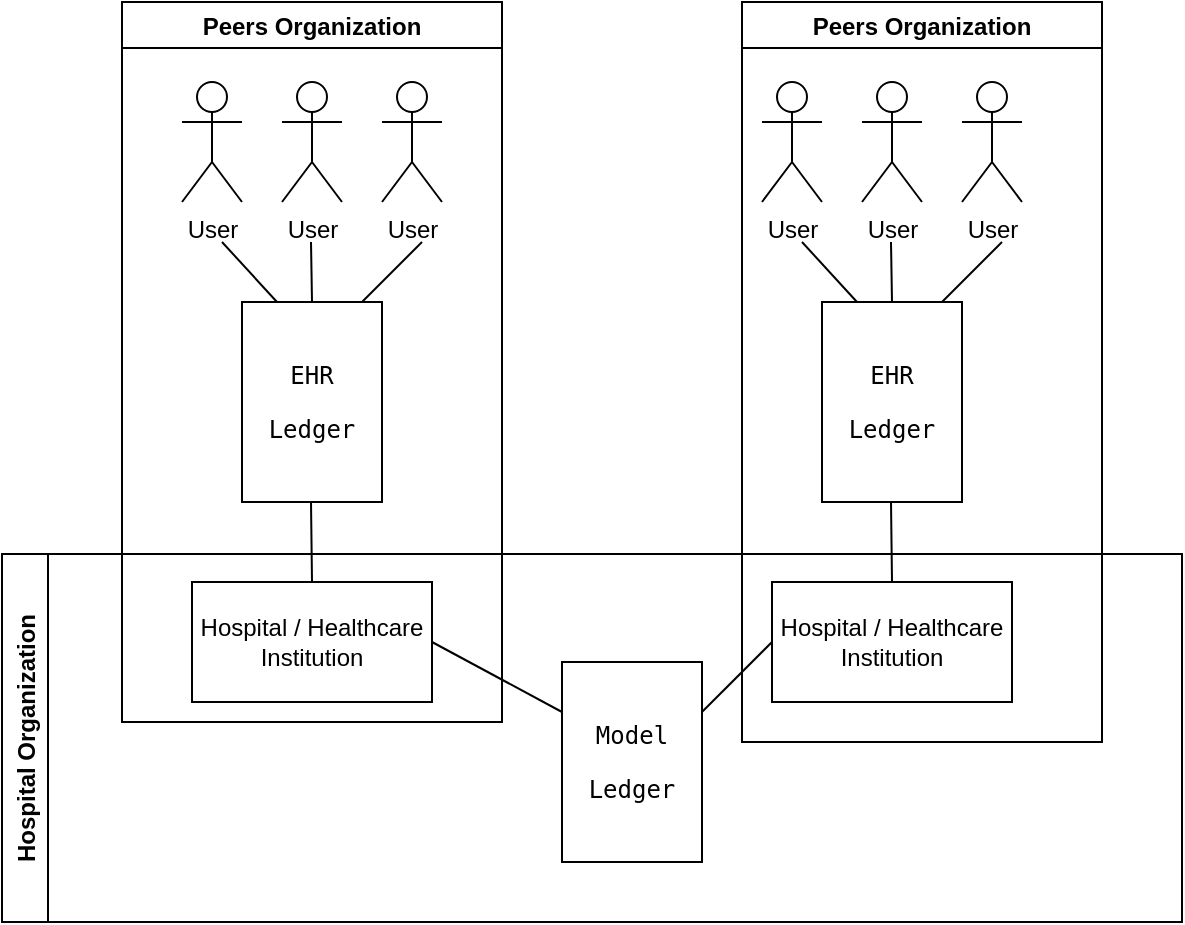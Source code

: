 <mxfile version="15.7.4" type="github">
  <diagram id="emebUEdOPFBLxkUd0rVB" name="Page-1">
    <mxGraphModel dx="1773" dy="1758" grid="1" gridSize="10" guides="1" tooltips="1" connect="1" arrows="1" fold="1" page="1" pageScale="1" pageWidth="827" pageHeight="1169" math="0" shadow="0">
      <root>
        <mxCell id="0" />
        <mxCell id="1" parent="0" />
        <mxCell id="s50igRO9AmzsNzVpEuZ7-8" value="User" style="shape=umlActor;verticalLabelPosition=bottom;verticalAlign=top;html=1;outlineConnect=0;" parent="1" vertex="1">
          <mxGeometry x="-530" y="-1020" width="30" height="60" as="geometry" />
        </mxCell>
        <mxCell id="s50igRO9AmzsNzVpEuZ7-9" value="User" style="shape=umlActor;verticalLabelPosition=bottom;verticalAlign=top;html=1;outlineConnect=0;" parent="1" vertex="1">
          <mxGeometry x="-430" y="-1020" width="30" height="60" as="geometry" />
        </mxCell>
        <mxCell id="s50igRO9AmzsNzVpEuZ7-10" value="&lt;pre&gt;EHR&lt;/pre&gt;&lt;pre&gt;Ledger&lt;/pre&gt;" style="rounded=0;whiteSpace=wrap;html=1;" parent="1" vertex="1">
          <mxGeometry x="-500" y="-910" width="70" height="100" as="geometry" />
        </mxCell>
        <mxCell id="s50igRO9AmzsNzVpEuZ7-11" value="" style="endArrow=none;html=1;rounded=0;" parent="1" edge="1">
          <mxGeometry width="50" height="50" relative="1" as="geometry">
            <mxPoint x="-440" y="-910" as="sourcePoint" />
            <mxPoint x="-410" y="-940" as="targetPoint" />
          </mxGeometry>
        </mxCell>
        <mxCell id="s50igRO9AmzsNzVpEuZ7-12" value="" style="endArrow=none;html=1;rounded=0;exitX=0.25;exitY=0;exitDx=0;exitDy=0;" parent="1" source="s50igRO9AmzsNzVpEuZ7-10" edge="1">
          <mxGeometry width="50" height="50" relative="1" as="geometry">
            <mxPoint x="-500" y="-900" as="sourcePoint" />
            <mxPoint x="-510" y="-940" as="targetPoint" />
          </mxGeometry>
        </mxCell>
        <mxCell id="s50igRO9AmzsNzVpEuZ7-13" value="Hospital / Healthcare Institution" style="whiteSpace=wrap;html=1;rounded=0;" parent="1" vertex="1">
          <mxGeometry x="-525" y="-770" width="120" height="60" as="geometry" />
        </mxCell>
        <mxCell id="s50igRO9AmzsNzVpEuZ7-15" value="" style="endArrow=none;html=1;rounded=0;" parent="1" edge="1">
          <mxGeometry width="50" height="50" relative="1" as="geometry">
            <mxPoint x="-465" y="-770" as="sourcePoint" />
            <mxPoint x="-465.5" y="-810" as="targetPoint" />
          </mxGeometry>
        </mxCell>
        <mxCell id="s50igRO9AmzsNzVpEuZ7-16" value="User" style="shape=umlActor;verticalLabelPosition=bottom;verticalAlign=top;html=1;outlineConnect=0;" parent="1" vertex="1">
          <mxGeometry x="-480" y="-1020" width="30" height="60" as="geometry" />
        </mxCell>
        <mxCell id="s50igRO9AmzsNzVpEuZ7-18" value="" style="endArrow=none;html=1;rounded=0;" parent="1" edge="1">
          <mxGeometry width="50" height="50" relative="1" as="geometry">
            <mxPoint x="-465" y="-910" as="sourcePoint" />
            <mxPoint x="-465.5" y="-940" as="targetPoint" />
          </mxGeometry>
        </mxCell>
        <mxCell id="s50igRO9AmzsNzVpEuZ7-19" value="User" style="shape=umlActor;verticalLabelPosition=bottom;verticalAlign=top;html=1;outlineConnect=0;" parent="1" vertex="1">
          <mxGeometry x="-240" y="-1020" width="30" height="60" as="geometry" />
        </mxCell>
        <mxCell id="s50igRO9AmzsNzVpEuZ7-20" value="User" style="shape=umlActor;verticalLabelPosition=bottom;verticalAlign=top;html=1;outlineConnect=0;" parent="1" vertex="1">
          <mxGeometry x="-140" y="-1020" width="30" height="60" as="geometry" />
        </mxCell>
        <mxCell id="s50igRO9AmzsNzVpEuZ7-21" value="&lt;pre&gt;EHR&lt;/pre&gt;&lt;pre&gt;Ledger&lt;/pre&gt;" style="rounded=0;whiteSpace=wrap;html=1;" parent="1" vertex="1">
          <mxGeometry x="-210" y="-910" width="70" height="100" as="geometry" />
        </mxCell>
        <mxCell id="s50igRO9AmzsNzVpEuZ7-22" value="" style="endArrow=none;html=1;rounded=0;" parent="1" edge="1">
          <mxGeometry width="50" height="50" relative="1" as="geometry">
            <mxPoint x="-150" y="-910" as="sourcePoint" />
            <mxPoint x="-120" y="-940" as="targetPoint" />
          </mxGeometry>
        </mxCell>
        <mxCell id="s50igRO9AmzsNzVpEuZ7-23" value="" style="endArrow=none;html=1;rounded=0;exitX=0.25;exitY=0;exitDx=0;exitDy=0;" parent="1" source="s50igRO9AmzsNzVpEuZ7-21" edge="1">
          <mxGeometry width="50" height="50" relative="1" as="geometry">
            <mxPoint x="-210" y="-900" as="sourcePoint" />
            <mxPoint x="-220" y="-940" as="targetPoint" />
          </mxGeometry>
        </mxCell>
        <mxCell id="s50igRO9AmzsNzVpEuZ7-24" value="Hospital / Healthcare Institution" style="whiteSpace=wrap;html=1;rounded=0;" parent="1" vertex="1">
          <mxGeometry x="-235" y="-770" width="120" height="60" as="geometry" />
        </mxCell>
        <mxCell id="s50igRO9AmzsNzVpEuZ7-25" value="" style="endArrow=none;html=1;rounded=0;" parent="1" edge="1">
          <mxGeometry width="50" height="50" relative="1" as="geometry">
            <mxPoint x="-175" y="-770" as="sourcePoint" />
            <mxPoint x="-175.5" y="-810" as="targetPoint" />
          </mxGeometry>
        </mxCell>
        <mxCell id="s50igRO9AmzsNzVpEuZ7-26" value="User" style="shape=umlActor;verticalLabelPosition=bottom;verticalAlign=top;html=1;outlineConnect=0;" parent="1" vertex="1">
          <mxGeometry x="-190" y="-1020" width="30" height="60" as="geometry" />
        </mxCell>
        <mxCell id="s50igRO9AmzsNzVpEuZ7-27" value="" style="endArrow=none;html=1;rounded=0;" parent="1" edge="1">
          <mxGeometry width="50" height="50" relative="1" as="geometry">
            <mxPoint x="-175" y="-910" as="sourcePoint" />
            <mxPoint x="-175.5" y="-940" as="targetPoint" />
          </mxGeometry>
        </mxCell>
        <mxCell id="s50igRO9AmzsNzVpEuZ7-29" value="" style="endArrow=none;html=1;rounded=0;exitX=1;exitY=0.25;exitDx=0;exitDy=0;" parent="1" source="s50igRO9AmzsNzVpEuZ7-28" edge="1">
          <mxGeometry width="50" height="50" relative="1" as="geometry">
            <mxPoint x="-285" y="-690" as="sourcePoint" />
            <mxPoint x="-235" y="-740" as="targetPoint" />
          </mxGeometry>
        </mxCell>
        <mxCell id="s50igRO9AmzsNzVpEuZ7-30" value="" style="endArrow=none;html=1;rounded=0;exitX=0;exitY=0.25;exitDx=0;exitDy=0;entryX=1;entryY=0.5;entryDx=0;entryDy=0;" parent="1" source="s50igRO9AmzsNzVpEuZ7-28" edge="1" target="s50igRO9AmzsNzVpEuZ7-13">
          <mxGeometry width="50" height="50" relative="1" as="geometry">
            <mxPoint x="-365" y="-700" as="sourcePoint" />
            <mxPoint x="-400" y="-730" as="targetPoint" />
          </mxGeometry>
        </mxCell>
        <mxCell id="dro_I9ou7xb3F1d08GTw-1" value="Peers Organization" style="swimlane;" vertex="1" parent="1">
          <mxGeometry x="-560" y="-1060" width="190" height="360" as="geometry" />
        </mxCell>
        <mxCell id="dro_I9ou7xb3F1d08GTw-2" value="Peers Organization" style="swimlane;" vertex="1" parent="1">
          <mxGeometry x="-250" y="-1060" width="180" height="370" as="geometry" />
        </mxCell>
        <mxCell id="dro_I9ou7xb3F1d08GTw-4" value="Hospital Organization" style="swimlane;horizontal=0;" vertex="1" parent="1">
          <mxGeometry x="-620" y="-784" width="590" height="184" as="geometry" />
        </mxCell>
        <mxCell id="s50igRO9AmzsNzVpEuZ7-28" value="&lt;pre&gt;Model&lt;/pre&gt;&lt;pre&gt;Ledger&lt;/pre&gt;" style="rounded=0;whiteSpace=wrap;html=1;" parent="dro_I9ou7xb3F1d08GTw-4" vertex="1">
          <mxGeometry x="280" y="54" width="70" height="100" as="geometry" />
        </mxCell>
      </root>
    </mxGraphModel>
  </diagram>
</mxfile>
